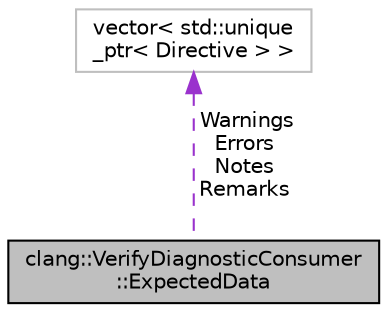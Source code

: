 digraph "clang::VerifyDiagnosticConsumer::ExpectedData"
{
 // LATEX_PDF_SIZE
  bgcolor="transparent";
  edge [fontname="Helvetica",fontsize="10",labelfontname="Helvetica",labelfontsize="10"];
  node [fontname="Helvetica",fontsize="10",shape=record];
  Node1 [label="clang::VerifyDiagnosticConsumer\l::ExpectedData",height=0.2,width=0.4,color="black", fillcolor="grey75", style="filled", fontcolor="black",tooltip="ExpectedData - owns directive objects and deletes on destructor."];
  Node2 -> Node1 [dir="back",color="darkorchid3",fontsize="10",style="dashed",label=" Warnings\nErrors\nNotes\nRemarks" ,fontname="Helvetica"];
  Node2 [label="vector\< std::unique\l_ptr\< Directive \> \>",height=0.2,width=0.4,color="grey75",tooltip=" "];
}

